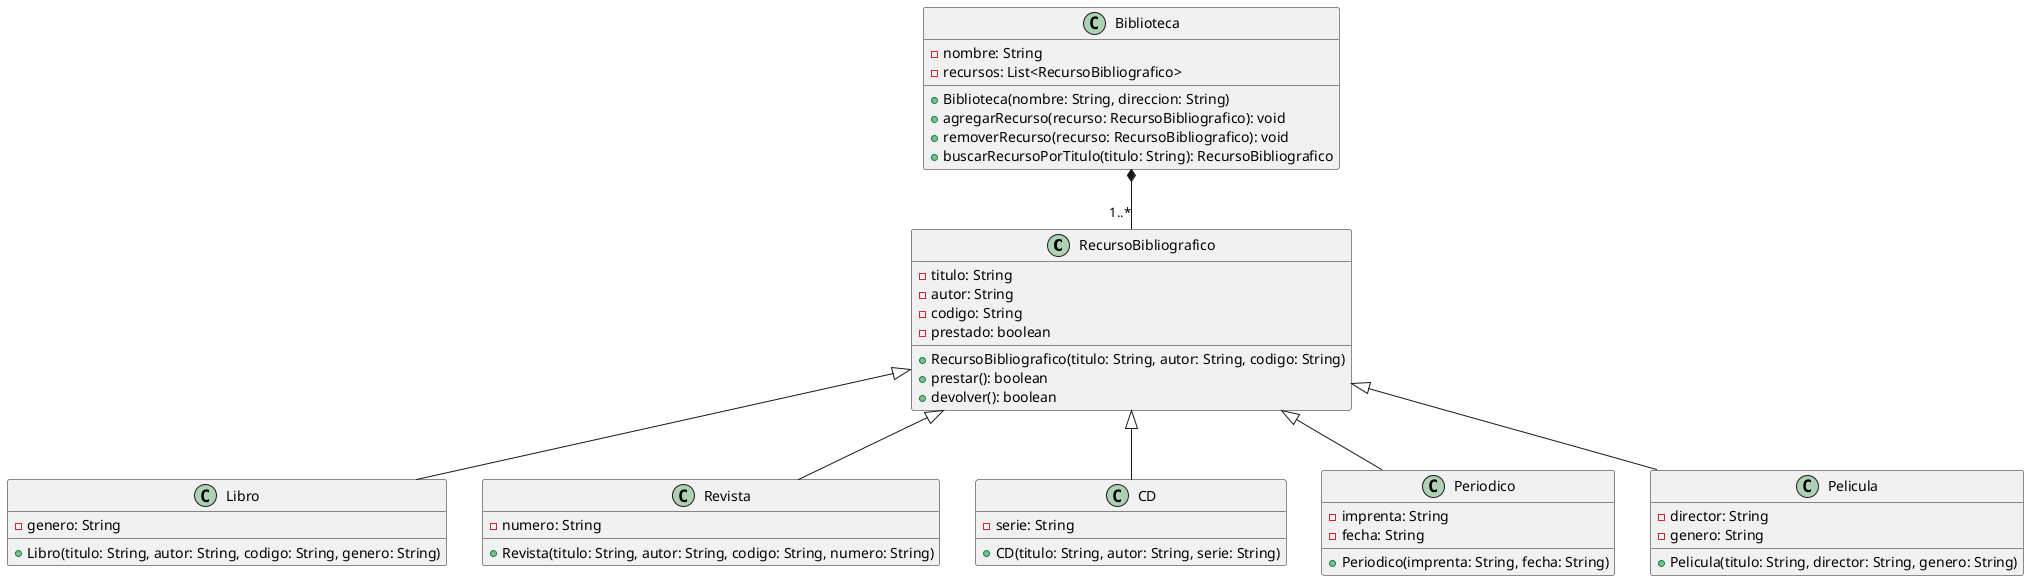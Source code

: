 @startuml
class RecursoBibliografico {
  -titulo: String
  -autor: String
  -codigo: String
  -prestado: boolean
  +RecursoBibliografico(titulo: String, autor: String, codigo: String)
  +prestar(): boolean
  +devolver(): boolean
}

class Libro {
  -genero: String
  +Libro(titulo: String, autor: String, codigo: String, genero: String)
}

class Revista {
  -numero: String
  +Revista(titulo: String, autor: String, codigo: String, numero: String)
}

class CD {
  -serie: String
  +CD(titulo: String, autor: String, serie: String)
}

class Periodico {
  -imprenta: String
  -fecha: String
  +Periodico(imprenta: String, fecha: String)
}

class Pelicula {
  -director: String
  -genero: String
  +Pelicula(titulo: String, director: String, genero: String)
}


class Biblioteca {
  -nombre: String
  -recursos: List<RecursoBibliografico>
  +Biblioteca(nombre: String, direccion: String)
  +agregarRecurso(recurso: RecursoBibliografico): void
  +removerRecurso(recurso: RecursoBibliografico): void
  +buscarRecursoPorTitulo(titulo: String): RecursoBibliografico
}

Biblioteca *-- "1..*" RecursoBibliografico
RecursoBibliografico <|-- Libro
RecursoBibliografico <|-- Revista
RecursoBibliografico <|-- CD
RecursoBibliografico <|-- Periodico
RecursoBibliografico <|-- Pelicula

@enduml
